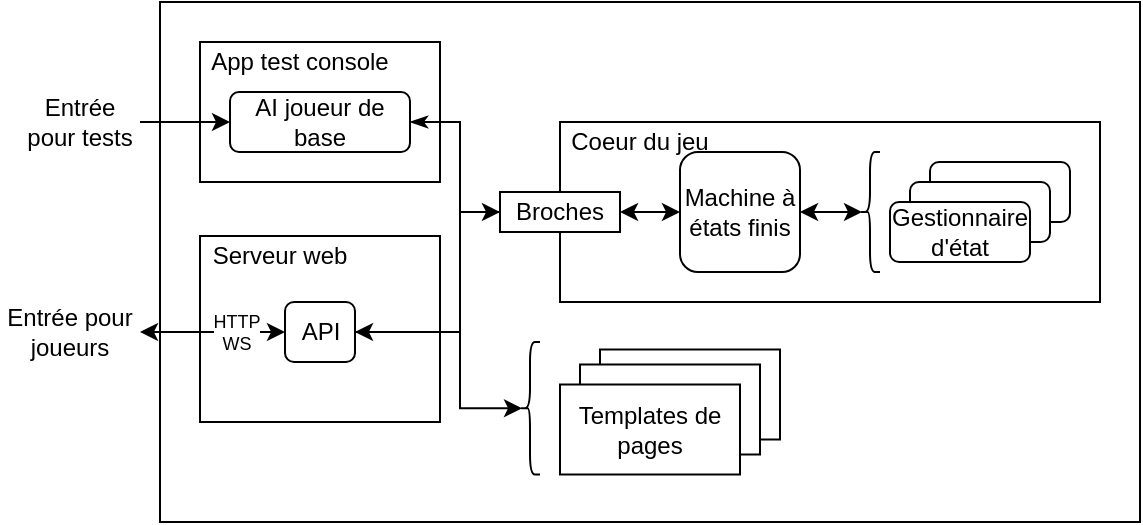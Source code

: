 <mxfile version="27.1.4">
  <diagram name="Page-1" id="LAhDa3P3H-Kc7iGmrSTM">
    <mxGraphModel dx="826" dy="441" grid="1" gridSize="10" guides="1" tooltips="1" connect="1" arrows="1" fold="1" page="1" pageScale="1" pageWidth="850" pageHeight="1100" math="0" shadow="0">
      <root>
        <mxCell id="0" />
        <mxCell id="1" parent="0" />
        <mxCell id="lNc2GRRCWmieBshyTlnb-24" value="" style="rounded=0;whiteSpace=wrap;html=1;" parent="1" vertex="1">
          <mxGeometry x="90" y="250" width="490" height="260" as="geometry" />
        </mxCell>
        <mxCell id="lNc2GRRCWmieBshyTlnb-2" value="" style="rounded=0;whiteSpace=wrap;html=1;" parent="1" vertex="1">
          <mxGeometry x="290" y="310" width="270" height="90" as="geometry" />
        </mxCell>
        <mxCell id="lNc2GRRCWmieBshyTlnb-3" value="Coeur du jeu" style="text;html=1;align=center;verticalAlign=middle;whiteSpace=wrap;rounded=0;" parent="1" vertex="1">
          <mxGeometry x="290" y="310" width="80" height="20" as="geometry" />
        </mxCell>
        <mxCell id="lNc2GRRCWmieBshyTlnb-13" style="edgeStyle=orthogonalEdgeStyle;rounded=0;orthogonalLoop=1;jettySize=auto;html=1;entryX=0;entryY=0.5;entryDx=0;entryDy=0;startArrow=classic;startFill=1;" parent="1" source="lNc2GRRCWmieBshyTlnb-4" target="lNc2GRRCWmieBshyTlnb-5" edge="1">
          <mxGeometry relative="1" as="geometry" />
        </mxCell>
        <mxCell id="lNc2GRRCWmieBshyTlnb-4" value="Broches" style="rounded=0;whiteSpace=wrap;html=1;" parent="1" vertex="1">
          <mxGeometry x="260" y="345" width="60" height="20" as="geometry" />
        </mxCell>
        <mxCell id="lNc2GRRCWmieBshyTlnb-5" value="Machine à états finis" style="rounded=1;whiteSpace=wrap;html=1;" parent="1" vertex="1">
          <mxGeometry x="350" y="325" width="60" height="60" as="geometry" />
        </mxCell>
        <mxCell id="lNc2GRRCWmieBshyTlnb-6" value="" style="rounded=1;whiteSpace=wrap;html=1;" parent="1" vertex="1">
          <mxGeometry x="475" y="330" width="70" height="30" as="geometry" />
        </mxCell>
        <mxCell id="lNc2GRRCWmieBshyTlnb-7" value="" style="rounded=1;whiteSpace=wrap;html=1;" parent="1" vertex="1">
          <mxGeometry x="465" y="340" width="70" height="30" as="geometry" />
        </mxCell>
        <mxCell id="lNc2GRRCWmieBshyTlnb-8" value="Gestionnaire&lt;div&gt;d&#39;état&lt;/div&gt;" style="rounded=1;whiteSpace=wrap;html=1;" parent="1" vertex="1">
          <mxGeometry x="455" y="350" width="70" height="30" as="geometry" />
        </mxCell>
        <mxCell id="lNc2GRRCWmieBshyTlnb-11" value="" style="shape=curlyBracket;whiteSpace=wrap;html=1;rounded=1;labelPosition=left;verticalLabelPosition=middle;align=right;verticalAlign=middle;" parent="1" vertex="1">
          <mxGeometry x="440" y="325" width="10" height="60" as="geometry" />
        </mxCell>
        <mxCell id="lNc2GRRCWmieBshyTlnb-12" style="edgeStyle=orthogonalEdgeStyle;rounded=0;orthogonalLoop=1;jettySize=auto;html=1;exitX=1;exitY=0.5;exitDx=0;exitDy=0;entryX=0.1;entryY=0.5;entryDx=0;entryDy=0;entryPerimeter=0;startArrow=classic;startFill=1;" parent="1" source="lNc2GRRCWmieBshyTlnb-5" target="lNc2GRRCWmieBshyTlnb-11" edge="1">
          <mxGeometry relative="1" as="geometry" />
        </mxCell>
        <mxCell id="lNc2GRRCWmieBshyTlnb-14" value="" style="rounded=0;whiteSpace=wrap;html=1;" parent="1" vertex="1">
          <mxGeometry x="110" y="270" width="120" height="70" as="geometry" />
        </mxCell>
        <mxCell id="lNc2GRRCWmieBshyTlnb-15" value="App test console" style="text;html=1;align=center;verticalAlign=middle;whiteSpace=wrap;rounded=0;" parent="1" vertex="1">
          <mxGeometry x="110" y="270" width="100" height="20" as="geometry" />
        </mxCell>
        <mxCell id="lNc2GRRCWmieBshyTlnb-18" style="edgeStyle=orthogonalEdgeStyle;rounded=0;orthogonalLoop=1;jettySize=auto;html=1;exitX=1;exitY=0.5;exitDx=0;exitDy=0;entryX=0;entryY=0.5;entryDx=0;entryDy=0;startArrow=classicThin;startFill=1;" parent="1" source="lNc2GRRCWmieBshyTlnb-17" target="lNc2GRRCWmieBshyTlnb-4" edge="1">
          <mxGeometry relative="1" as="geometry">
            <Array as="points">
              <mxPoint x="240" y="310" />
              <mxPoint x="240" y="355" />
            </Array>
          </mxGeometry>
        </mxCell>
        <mxCell id="lNc2GRRCWmieBshyTlnb-21" style="edgeStyle=orthogonalEdgeStyle;rounded=0;orthogonalLoop=1;jettySize=auto;html=1;exitX=0;exitY=0.5;exitDx=0;exitDy=0;startArrow=classic;startFill=1;endArrow=none;" parent="1" source="lNc2GRRCWmieBshyTlnb-17" edge="1">
          <mxGeometry relative="1" as="geometry">
            <mxPoint x="80" y="310" as="targetPoint" />
          </mxGeometry>
        </mxCell>
        <mxCell id="lNc2GRRCWmieBshyTlnb-17" value="AI joueur de base" style="rounded=1;whiteSpace=wrap;html=1;" parent="1" vertex="1">
          <mxGeometry x="125" y="295" width="90" height="30" as="geometry" />
        </mxCell>
        <mxCell id="lNc2GRRCWmieBshyTlnb-22" value="Entrée pour tests" style="text;html=1;align=center;verticalAlign=middle;whiteSpace=wrap;rounded=0;" parent="1" vertex="1">
          <mxGeometry x="20" y="295" width="60" height="30" as="geometry" />
        </mxCell>
        <mxCell id="lNc2GRRCWmieBshyTlnb-25" value="" style="rounded=0;whiteSpace=wrap;html=1;" parent="1" vertex="1">
          <mxGeometry x="110" y="367" width="120" height="93" as="geometry" />
        </mxCell>
        <mxCell id="lNc2GRRCWmieBshyTlnb-26" value="Serveur web" style="text;html=1;align=center;verticalAlign=middle;whiteSpace=wrap;rounded=0;" parent="1" vertex="1">
          <mxGeometry x="110" y="367" width="80" height="20" as="geometry" />
        </mxCell>
        <mxCell id="lNc2GRRCWmieBshyTlnb-27" value="" style="rounded=0;whiteSpace=wrap;html=1;" parent="1" vertex="1">
          <mxGeometry x="310" y="423.75" width="90" height="45" as="geometry" />
        </mxCell>
        <mxCell id="lNc2GRRCWmieBshyTlnb-28" value="" style="rounded=0;whiteSpace=wrap;html=1;" parent="1" vertex="1">
          <mxGeometry x="300" y="431.25" width="90" height="45" as="geometry" />
        </mxCell>
        <mxCell id="lNc2GRRCWmieBshyTlnb-29" value="Templates de pages" style="rounded=0;whiteSpace=wrap;html=1;" parent="1" vertex="1">
          <mxGeometry x="290" y="441.25" width="90" height="45" as="geometry" />
        </mxCell>
        <mxCell id="lNc2GRRCWmieBshyTlnb-30" value="API" style="rounded=1;whiteSpace=wrap;html=1;" parent="1" vertex="1">
          <mxGeometry x="152.5" y="400" width="35" height="30" as="geometry" />
        </mxCell>
        <mxCell id="lNc2GRRCWmieBshyTlnb-32" style="edgeStyle=orthogonalEdgeStyle;rounded=0;orthogonalLoop=1;jettySize=auto;html=1;exitX=0;exitY=0.5;exitDx=0;exitDy=0;entryX=1;entryY=0.5;entryDx=0;entryDy=0;" parent="1" source="lNc2GRRCWmieBshyTlnb-4" target="lNc2GRRCWmieBshyTlnb-30" edge="1">
          <mxGeometry relative="1" as="geometry">
            <Array as="points">
              <mxPoint x="240" y="355" />
              <mxPoint x="240" y="415" />
            </Array>
          </mxGeometry>
        </mxCell>
        <mxCell id="lNc2GRRCWmieBshyTlnb-33" value="" style="shape=curlyBracket;whiteSpace=wrap;html=1;rounded=1;labelPosition=left;verticalLabelPosition=middle;align=right;verticalAlign=middle;" parent="1" vertex="1">
          <mxGeometry x="270" y="420" width="10" height="66.25" as="geometry" />
        </mxCell>
        <mxCell id="lNc2GRRCWmieBshyTlnb-35" style="edgeStyle=orthogonalEdgeStyle;rounded=0;orthogonalLoop=1;jettySize=auto;html=1;exitX=1;exitY=0.5;exitDx=0;exitDy=0;entryX=0.1;entryY=0.5;entryDx=0;entryDy=0;entryPerimeter=0;" parent="1" source="lNc2GRRCWmieBshyTlnb-30" target="lNc2GRRCWmieBshyTlnb-33" edge="1">
          <mxGeometry relative="1" as="geometry">
            <Array as="points">
              <mxPoint x="240" y="415" />
              <mxPoint x="240" y="453" />
            </Array>
          </mxGeometry>
        </mxCell>
        <mxCell id="lNc2GRRCWmieBshyTlnb-37" style="edgeStyle=orthogonalEdgeStyle;rounded=0;orthogonalLoop=1;jettySize=auto;html=1;entryX=0;entryY=0.5;entryDx=0;entryDy=0;startArrow=classic;startFill=1;" parent="1" source="lNc2GRRCWmieBshyTlnb-36" target="lNc2GRRCWmieBshyTlnb-30" edge="1">
          <mxGeometry relative="1" as="geometry" />
        </mxCell>
        <mxCell id="lNc2GRRCWmieBshyTlnb-38" value="HTTP&lt;div&gt;WS&lt;/div&gt;" style="edgeLabel;html=1;align=center;verticalAlign=middle;resizable=0;points=[];fontSize=9;" parent="lNc2GRRCWmieBshyTlnb-37" vertex="1" connectable="0">
          <mxGeometry x="0.324" relative="1" as="geometry">
            <mxPoint as="offset" />
          </mxGeometry>
        </mxCell>
        <mxCell id="lNc2GRRCWmieBshyTlnb-36" value="Entrée pour joueurs" style="text;html=1;align=center;verticalAlign=middle;whiteSpace=wrap;rounded=0;" parent="1" vertex="1">
          <mxGeometry x="10" y="400" width="70" height="30" as="geometry" />
        </mxCell>
      </root>
    </mxGraphModel>
  </diagram>
</mxfile>
